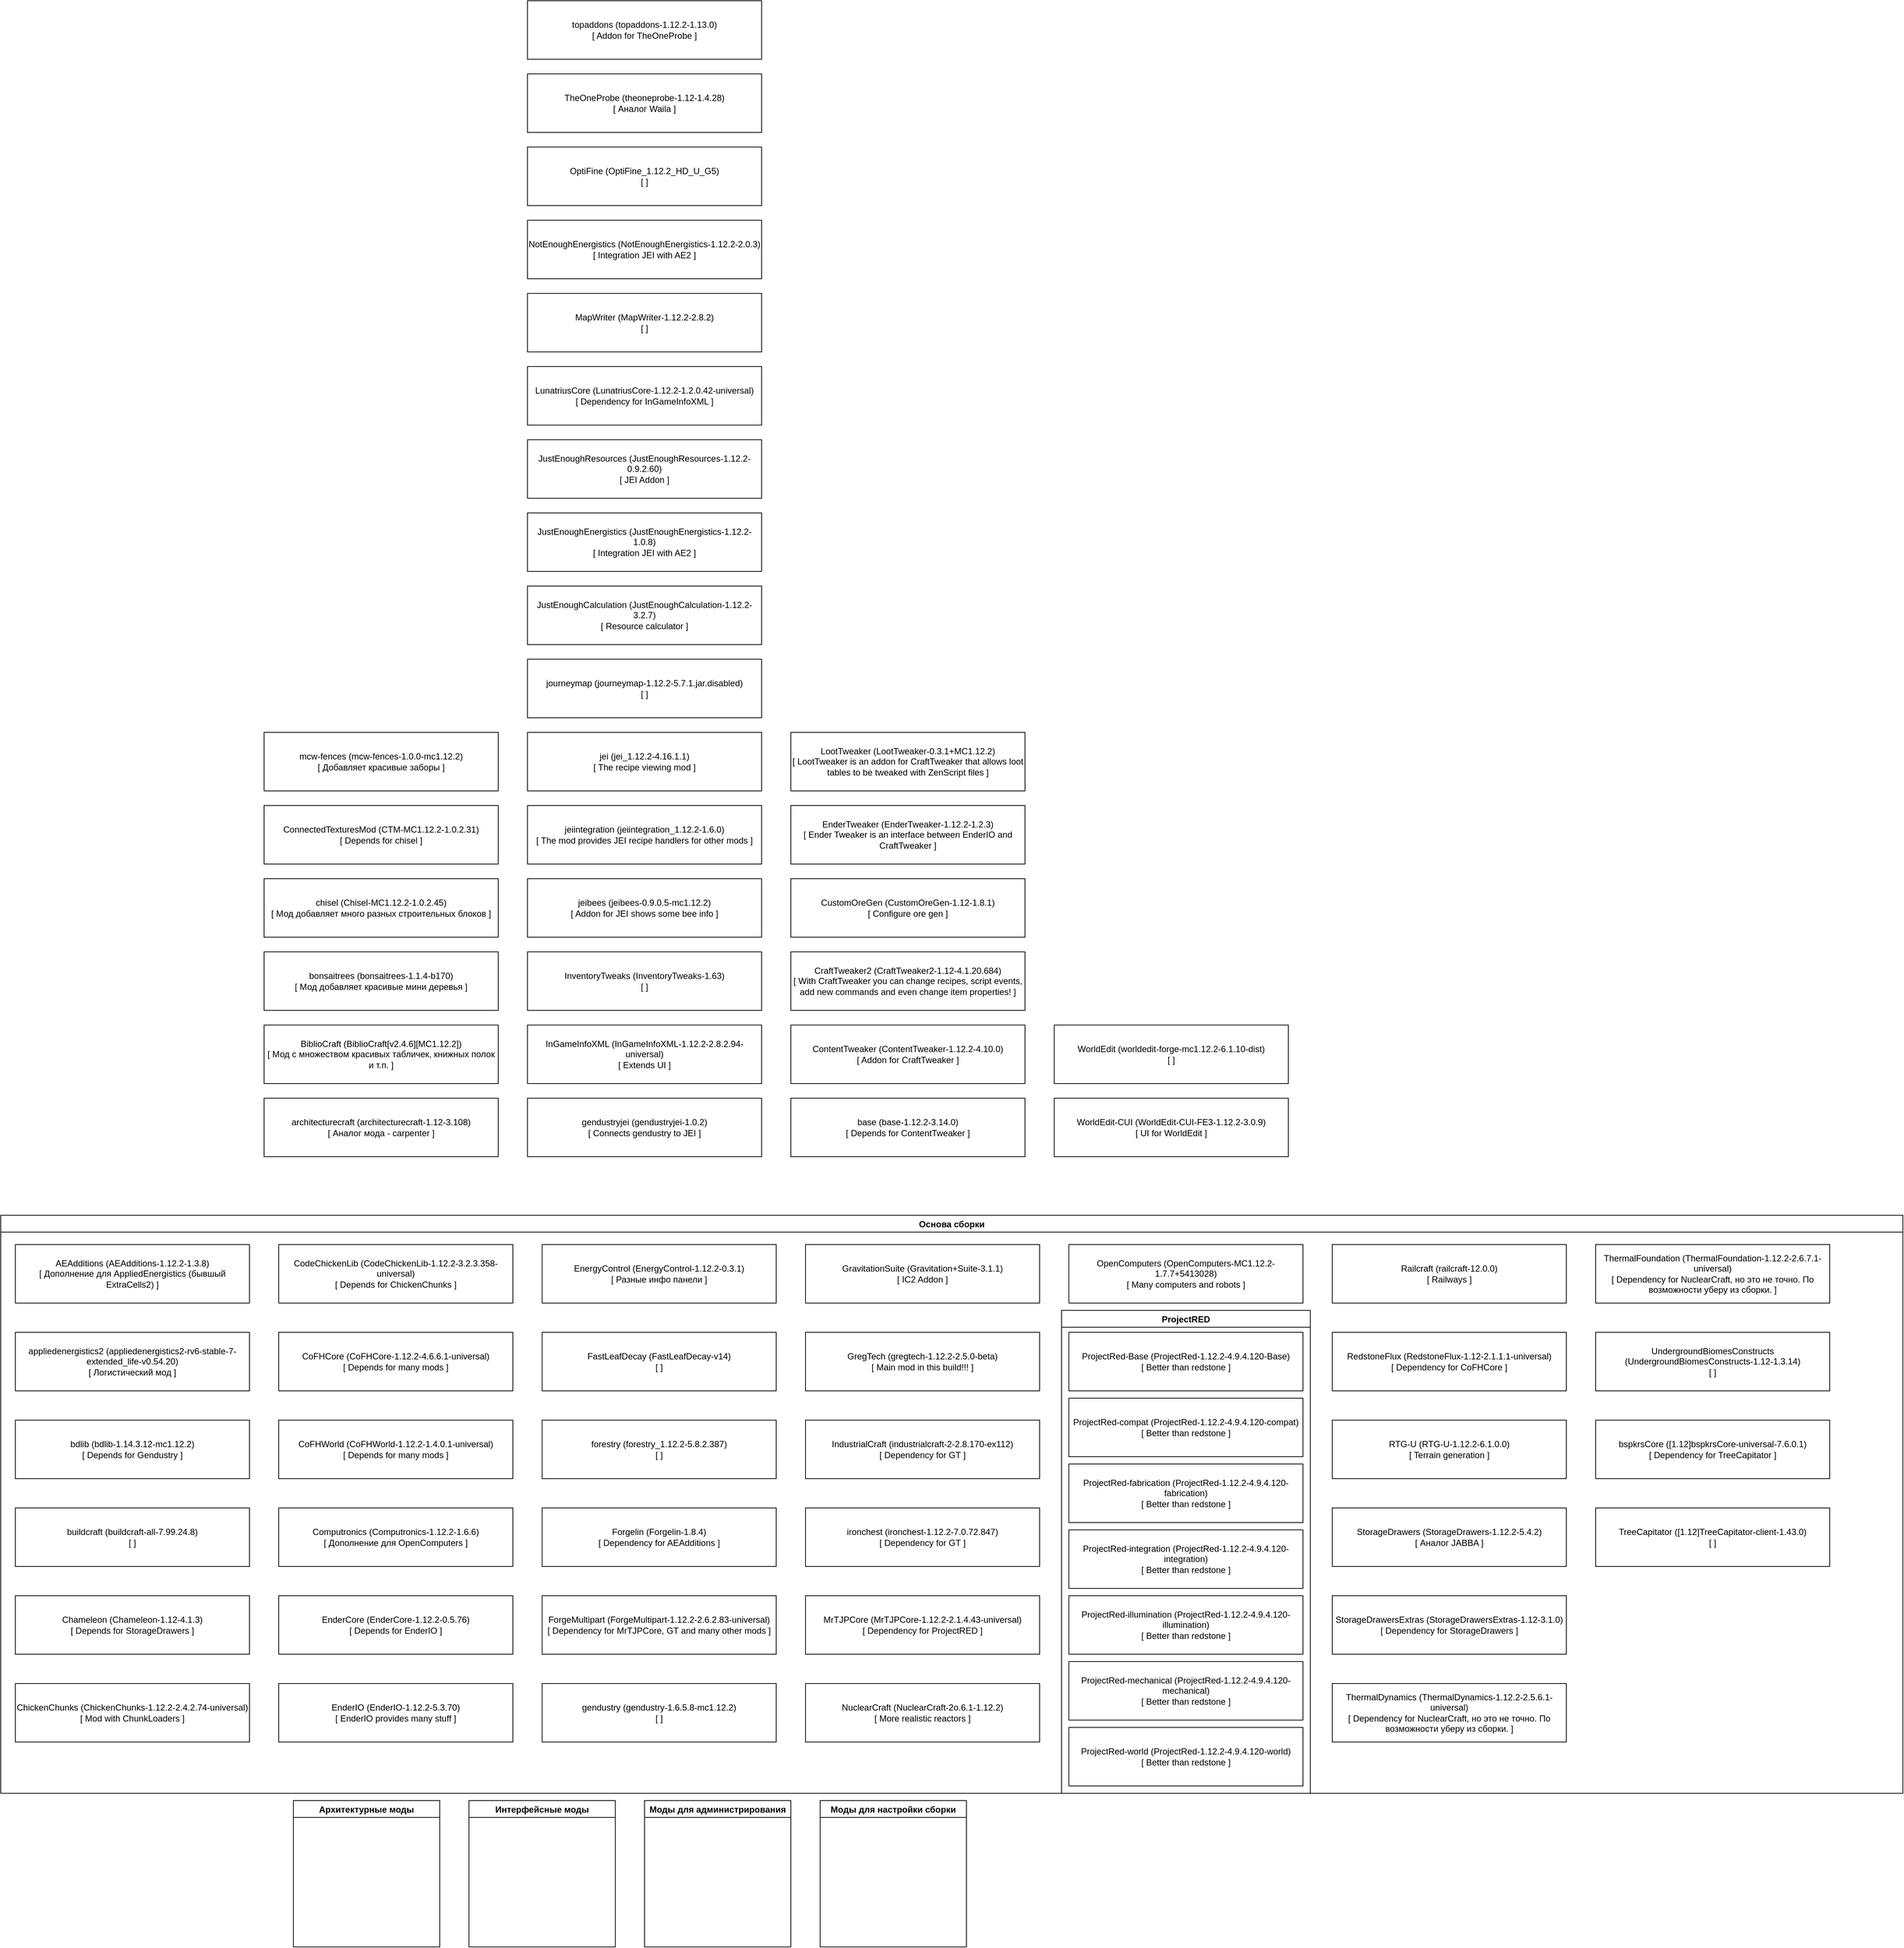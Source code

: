 <mxfile version="20.8.23" type="github">
  <diagram id="2ciV70RLaRKz-P8guRz6" name="Page-1">
    <mxGraphModel dx="2259" dy="3462" grid="1" gridSize="10" guides="1" tooltips="1" connect="1" arrows="1" fold="1" page="1" pageScale="1" pageWidth="850" pageHeight="1100" math="0" shadow="0">
      <root>
        <mxCell id="0" />
        <mxCell id="1" parent="0" />
        <UserObject label="architecturecraft (architecturecraft-1.12-3.108)&#xa;[ Аналог мода - carpenter ]" link="https://www.curseforge.com/minecraft/mc-mods/architecturecraft-tridev/files/4344128" tooltip="" id="architecturecraft">
          <mxCell style="rounded=0;whiteSpace=wrap;html=1;" parent="1" vertex="1">
            <mxGeometry x="400" y="-120" width="320" height="80" as="geometry" />
          </mxCell>
        </UserObject>
        <UserObject label="BiblioCraft (BiblioCraft[v2.4.6][MC1.12.2])&#xa;[ Мод с множеством красивых табличек, книжных полок и т.п. ]" link="https://www.curseforge.com/minecraft/mc-mods/bibliocraft/files/3647708" tooltip="" id="bibliocraft">
          <mxCell style="rounded=0;whiteSpace=wrap;html=1;" parent="1" vertex="1">
            <mxGeometry x="400" y="-220" width="320" height="80" as="geometry" />
          </mxCell>
        </UserObject>
        <UserObject label="bonsaitrees (bonsaitrees-1.1.4-b170)&#xa;[ Мод добавляет красивые мини деревья ]" link="https://www.curseforge.com/minecraft/mc-mods/bonsai-trees/files/2846217" tooltip="" id="bonsaitrees">
          <mxCell style="rounded=0;whiteSpace=wrap;html=1;" parent="1" vertex="1">
            <mxGeometry x="400" y="-320" width="320" height="80" as="geometry" />
          </mxCell>
        </UserObject>
        <UserObject label="chisel (Chisel-MC1.12.2-1.0.2.45)&#xa;[ Мод добавляет много разных строительных блоков ]" link="https://www.curseforge.com/minecraft/mc-mods/chisel/files/2915375" tooltip="" id="chisel">
          <mxCell style="rounded=0;whiteSpace=wrap;html=1;" parent="1" vertex="1">
            <mxGeometry x="400" y="-420" width="320" height="80" as="geometry" />
          </mxCell>
        </UserObject>
        <UserObject label="ConnectedTexturesMod (CTM-MC1.12.2-1.0.2.31)&#xa;[ Depends for chisel ]" link="https://www.curseforge.com/minecraft/mc-mods/ctm/files/2915363" tooltip="" id="ctm">
          <mxCell style="rounded=0;whiteSpace=wrap;html=1;" parent="1" vertex="1">
            <mxGeometry x="400" y="-520" width="320" height="80" as="geometry" />
          </mxCell>
        </UserObject>
        <UserObject label="mcw-bridges (mcw-bridges-1.0.6b-mc1.12.2)&#xa;[ Добавляет красивые мосты ]" link="https://www.curseforge.com/minecraft/mc-mods/macaws-bridges/files/3383460" tooltip="" id="macawbridges">
          <mxCell style="rounded=0;whiteSpace=wrap;html=1;" parent="1" vertex="1">
            <mxGeometry x="400" y="-620" width="320" height="80" as="geometry" />
          </mxCell>
        </UserObject>
        <UserObject label="mcw-fences (mcw-fences-1.0.0-mc1.12.2)&#xa;[ Добавляет красивые заборы ]" link="https://www.curseforge.com/minecraft/mc-mods/macaws-fences-and-walls/files/3231561" tooltip="" id="macawfences">
          <mxCell style="rounded=0;whiteSpace=wrap;html=1;" parent="1" vertex="1">
            <mxGeometry x="400" y="-620" width="320" height="80" as="geometry" />
          </mxCell>
        </UserObject>
        <UserObject label="gendustryjei (gendustryjei-1.0.2)&#xa;[ Connects gendustry to JEI ]" link="https://www.curseforge.com/minecraft/mc-mods/gendustry-jei-addon/files/2609434" tooltip="" id="gendustryjei">
          <mxCell style="rounded=0;whiteSpace=wrap;html=1;" parent="1" vertex="1">
            <mxGeometry x="760" y="-120" width="320" height="80" as="geometry" />
          </mxCell>
        </UserObject>
        <UserObject label="InGameInfoXML (InGameInfoXML-1.12.2-2.8.2.94-universal)&#xa;[ Extends UI ]" link="https://www.curseforge.com/minecraft/mc-mods/ingame-info-xml/files/2489566" tooltip="" id="ingameinfoxml">
          <mxCell style="rounded=0;whiteSpace=wrap;html=1;" parent="1" vertex="1">
            <mxGeometry x="760" y="-220" width="320" height="80" as="geometry" />
          </mxCell>
        </UserObject>
        <UserObject label="InventoryTweaks (InventoryTweaks-1.63)&#xa;[ ]" link="https://www.curseforge.com/minecraft/mc-mods/inventory-tweaks/files/2482481" tooltip="" id="invtweaks">
          <mxCell style="rounded=0;whiteSpace=wrap;html=1;" parent="1" vertex="1">
            <mxGeometry x="760" y="-320" width="320" height="80" as="geometry" />
          </mxCell>
        </UserObject>
        <UserObject label="jeibees (jeibees-0.9.0.5-mc1.12.2)&#xa;[ Addon for JEI shows some bee info ]" link="https://www.curseforge.com/minecraft/mc-mods/jei-bees/files/2490058" tooltip="" id="jeibees">
          <mxCell style="rounded=0;whiteSpace=wrap;html=1;" parent="1" vertex="1">
            <mxGeometry x="760" y="-420" width="320" height="80" as="geometry" />
          </mxCell>
        </UserObject>
        <UserObject label="jeiintegration (jeiintegration_1.12.2-1.6.0)&#xa;[ The mod provides JEI recipe handlers for other mods ]" link="https://www.curseforge.com/minecraft/mc-mods/jei-integration/files/2951731" tooltip="" id="jeiintegration">
          <mxCell style="rounded=0;whiteSpace=wrap;html=1;" parent="1" vertex="1">
            <mxGeometry x="760" y="-520" width="320" height="80" as="geometry" />
          </mxCell>
        </UserObject>
        <UserObject label="jei (jei_1.12.2-4.16.1.1)&#xa;[ The recipe viewing mod ]" link="https://www.curseforge.com/minecraft/mc-mods/jei/files/4364085" tooltip="" id="jei">
          <mxCell style="rounded=0;whiteSpace=wrap;html=1;" parent="1" vertex="1">
            <mxGeometry x="760" y="-620" width="320" height="80" as="geometry" />
          </mxCell>
        </UserObject>
        <UserObject label="journeymap (journeymap-1.12.2-5.7.1.jar.disabled)&#xa;[ ]" link="https://www.curseforge.com/minecraft/mc-mods/journeymap/files/2916002" tooltip="" id="journeymap">
          <mxCell style="rounded=0;whiteSpace=wrap;html=1;" parent="1" vertex="1">
            <mxGeometry x="760" y="-720" width="320" height="80" as="geometry" />
          </mxCell>
        </UserObject>
        <UserObject label="JustEnoughCalculation (JustEnoughCalculation-1.12.2-3.2.7)&#xa;[ Resource calculator ]" link="https://www.curseforge.com/minecraft/mc-mods/just-enough-calculation/files/3524685" tooltip="" id="jeicalc">
          <mxCell style="rounded=0;whiteSpace=wrap;html=1;" parent="1" vertex="1">
            <mxGeometry x="760" y="-820" width="320" height="80" as="geometry" />
          </mxCell>
        </UserObject>
        <UserObject label="JustEnoughEnergistics (JustEnoughEnergistics-1.12.2-1.0.8)&#xa;[ Integration JEI with AE2 ]" link="https://www.curseforge.com/minecraft/mc-mods/just-enough-energistics-jee/files/2783832" tooltip="" id="jee">
          <mxCell style="rounded=0;whiteSpace=wrap;html=1;" parent="1" vertex="1">
            <mxGeometry x="760" y="-920" width="320" height="80" as="geometry" />
          </mxCell>
        </UserObject>
        <UserObject label="JustEnoughResources (JustEnoughResources-1.12.2-0.9.2.60)&#xa;[ JEI Addon ]" link="https://www.curseforge.com/minecraft/mc-mods/just-enough-resources-jer/files/2728585" tooltip="" id="jer">
          <mxCell style="rounded=0;whiteSpace=wrap;html=1;" parent="1" vertex="1">
            <mxGeometry x="760" y="-1020" width="320" height="80" as="geometry" />
          </mxCell>
        </UserObject>
        <UserObject label="LunatriusCore (LunatriusCore-1.12.2-1.2.0.42-universal)&#xa;[ Dependency for InGameInfoXML ]" link="https://www.curseforge.com/minecraft/mc-mods/lunatriuscore/files/2489549" tooltip="" id="lunatriuscore">
          <mxCell style="rounded=0;whiteSpace=wrap;html=1;" parent="1" vertex="1">
            <mxGeometry x="760" y="-1120" width="320" height="80" as="geometry" />
          </mxCell>
        </UserObject>
        <UserObject label="MapWriter (MapWriter-1.12.2-2.8.2)&#xa;[ ]" link="https://www.curseforge.com/minecraft/mc-mods/mapwriter-2/files/2510933" tooltip="" id="mapwriter">
          <mxCell style="rounded=0;whiteSpace=wrap;html=1;" parent="1" vertex="1">
            <mxGeometry x="760" y="-1220" width="320" height="80" as="geometry" />
          </mxCell>
        </UserObject>
        <UserObject label="NotEnoughEnergistics (NotEnoughEnergistics-1.12.2-2.0.3)&#xa;[ Integration JEI with AE2 ]" link="https://www.curseforge.com/minecraft/mc-mods/not-enough-energistics/files/4382001" tooltip="" id="nee">
          <mxCell style="rounded=0;whiteSpace=wrap;html=1;" parent="1" vertex="1">
            <mxGeometry x="760" y="-1320" width="320" height="80" as="geometry" />
          </mxCell>
        </UserObject>
        <UserObject label="OptiFine (OptiFine_1.12.2_HD_U_G5)&#xa;[ ]" link="https://optifine.net/downloads" tooltip="" id="optifine">
          <mxCell style="rounded=0;whiteSpace=wrap;html=1;" parent="1" vertex="1">
            <mxGeometry x="760" y="-1420" width="320" height="80" as="geometry" />
          </mxCell>
        </UserObject>
        <UserObject label="TheOneProbe (theoneprobe-1.12-1.4.28)&#xa;[ Аналог Waila ]" link="https://www.curseforge.com/minecraft/mc-mods/the-one-probe/files/2667280" tooltip="" id="theoneprobe">
          <mxCell style="rounded=0;whiteSpace=wrap;html=1;" parent="1" vertex="1">
            <mxGeometry x="760" y="-1520" width="320" height="80" as="geometry" />
          </mxCell>
        </UserObject>
        <UserObject label="topaddons (topaddons-1.12.2-1.13.0)&#xa;[ Addon for TheOneProbe ]" link="https://www.curseforge.com/minecraft/mc-mods/top-addons/files/2887479" tooltip="" id="topaddons">
          <mxCell style="rounded=0;whiteSpace=wrap;html=1;" parent="1" vertex="1">
            <mxGeometry x="760" y="-1620" width="320" height="80" as="geometry" />
          </mxCell>
        </UserObject>
        <UserObject label="base (base-1.12.2-3.14.0)&#xa;[ Depends for ContentTweaker ]" link="https://www.curseforge.com/minecraft/mc-mods/base/files/3440963" id="base">
          <mxCell style="rounded=0;whiteSpace=wrap;html=1;" parent="1" vertex="1">
            <mxGeometry x="1120" y="-120" width="320" height="80" as="geometry" />
          </mxCell>
        </UserObject>
        <UserObject label="ContentTweaker (ContentTweaker-1.12.2-4.10.0)&#xa;[ Addon for CraftTweaker ]" link="https://www.curseforge.com/minecraft/mc-mods/contenttweaker/files/3331364" id="contenttweaker">
          <mxCell style="rounded=0;whiteSpace=wrap;html=1;" parent="1" vertex="1">
            <mxGeometry x="1120" y="-220" width="320" height="80" as="geometry" />
          </mxCell>
        </UserObject>
        <UserObject label="CraftTweaker2 (CraftTweaker2-1.12-4.1.20.684)&#xa;[ With CraftTweaker you can change recipes, script events, add new commands and even change item properties! ]" link="https://www.curseforge.com/minecraft/mc-mods/crafttweaker/files/4379998" id="crafttweaker">
          <mxCell style="rounded=0;whiteSpace=wrap;html=1;" parent="1" vertex="1">
            <mxGeometry x="1120" y="-320" width="320" height="80" as="geometry" />
          </mxCell>
        </UserObject>
        <UserObject label="CustomOreGen (CustomOreGen-1.12-1.8.1)&#xa;[ Configure ore gen ]" link="https://www.curseforge.com/minecraft/mc-mods/customoregen/files/2568549" id="customoregen">
          <mxCell style="rounded=0;whiteSpace=wrap;html=1;" parent="1" vertex="1">
            <mxGeometry x="1120" y="-420" width="320" height="80" as="geometry" />
          </mxCell>
        </UserObject>
        <UserObject label="EnderTweaker (EnderTweaker-1.12.2-1.2.3)&#xa;[ Ender Tweaker is an interface between EnderIO and CraftTweaker ]" link="https://www.curseforge.com/minecraft/mc-mods/endertweaker/files/3474382" id="endertweaker">
          <mxCell style="rounded=0;whiteSpace=wrap;html=1;" parent="1" vertex="1">
            <mxGeometry x="1120" y="-520" width="320" height="80" as="geometry" />
          </mxCell>
        </UserObject>
        <UserObject label="LootTweaker (LootTweaker-0.3.1+MC1.12.2)&#xa;[ LootTweaker is an addon for CraftTweaker that allows loot tables to be tweaked with ZenScript files ]" link="https://www.curseforge.com/minecraft/mc-mods/loottweaker/files/3507866" id="loottweaker">
          <mxCell style="rounded=0;whiteSpace=wrap;html=1;" parent="1" vertex="1">
            <mxGeometry x="1120" y="-620" width="320" height="80" as="geometry" />
          </mxCell>
        </UserObject>
        <UserObject label="WorldEdit-CUI (WorldEdit-CUI-FE3-1.12.2-3.0.9)&#xa;[ UI for WorldEdit ]" link="https://www.curseforge.com/minecraft/mc-mods/worldeditcui-forge-edition-3/files/3191629" id="wecui">
          <mxCell style="rounded=0;whiteSpace=wrap;html=1;" parent="1" vertex="1">
            <mxGeometry x="1480" y="-120" width="320" height="80" as="geometry" />
          </mxCell>
        </UserObject>
        <UserObject label="WorldEdit (worldedit-forge-mc1.12.2-6.1.10-dist)&#xa;[ ]" link="https://www.curseforge.com/minecraft/mc-mods/worldedit/files/2655056" id="we">
          <mxCell style="rounded=0;whiteSpace=wrap;html=1;" parent="1" vertex="1">
            <mxGeometry x="1480" y="-220" width="320" height="80" as="geometry" />
          </mxCell>
        </UserObject>
        <mxCell id="group_main" value="Основа сборки" style="swimlane;" parent="1" vertex="1">
          <mxGeometry x="40" y="40" width="2600" height="790" as="geometry" />
        </mxCell>
        <UserObject label="AEAdditions (AEAdditions-1.12.2-1.3.8)&lt;br&gt;[ Дополнение для AppliedEnergistics (бывшый ExtraCells2) ]" link="https://www.curseforge.com/minecraft/mc-mods/ae-additions-extra-cells-2-fork/files/3814371" id="aeadditions">
          <mxCell style="rounded=0;whiteSpace=wrap;html=1;" parent="group_main" vertex="1">
            <mxGeometry x="20" y="40" width="320" height="80" as="geometry" />
          </mxCell>
        </UserObject>
        <UserObject label="appliedenergistics2 (appliedenergistics2-rv6-stable-7-extended_life-v0.54.20)&#xa;[ Логистический мод ]" link="https://www.curseforge.com/minecraft/mc-mods/ae2-extended-life/files/4370127" id="ae2">
          <mxCell style="rounded=0;whiteSpace=wrap;html=1;" parent="group_main" vertex="1">
            <mxGeometry x="20" y="160" width="320" height="80" as="geometry" />
          </mxCell>
        </UserObject>
        <UserObject label="bdlib (bdlib-1.14.3.12-mc1.12.2) &#xa;[ Depends for Gendustry ]" link="https://www.curseforge.com/minecraft/mc-mods/bdlib/files/2518031" id="bdlib">
          <mxCell style="rounded=0;whiteSpace=wrap;html=1;" parent="group_main" vertex="1">
            <mxGeometry x="20" y="280" width="320" height="80" as="geometry" />
          </mxCell>
        </UserObject>
        <UserObject label="buildcraft (buildcraft-all-7.99.24.8)&#xa;[ ]" link="https://www.curseforge.com/minecraft/mc-mods/buildcraft/files/3204475" id="bc">
          <mxCell style="rounded=0;whiteSpace=wrap;html=1;" parent="group_main" vertex="1">
            <mxGeometry x="20" y="400" width="320" height="80" as="geometry" />
          </mxCell>
        </UserObject>
        <UserObject label="Chameleon (Chameleon-1.12-4.1.3)&#xa;[ Depends for StorageDrawers ]" link="https://www.curseforge.com/minecraft/mc-mods/chameleon/files/2450900" id="chameleon">
          <mxCell style="rounded=0;whiteSpace=wrap;html=1;" parent="group_main" vertex="1">
            <mxGeometry x="20" y="520" width="320" height="80" as="geometry" />
          </mxCell>
        </UserObject>
        <UserObject label="ChickenChunks (ChickenChunks-1.12.2-2.4.2.74-universal)&#xa;[ Mod with ChunkLoaders ]" link="https://www.curseforge.com/minecraft/mc-mods/chicken-chunks-1-8/files/2755785" id="chickenchunks">
          <mxCell style="rounded=0;whiteSpace=wrap;html=1;" parent="group_main" vertex="1">
            <mxGeometry x="20" y="640" width="320" height="80" as="geometry" />
          </mxCell>
        </UserObject>
        <UserObject label="CodeChickenLib (CodeChickenLib-1.12.2-3.2.3.358-universal)&#xa;[ Depends for ChickenChunks ]" link="https://www.curseforge.com/minecraft/mc-mods/codechicken-lib-1-8/files/2779848" id="codechickenlib">
          <mxCell style="rounded=0;whiteSpace=wrap;html=1;" parent="group_main" vertex="1">
            <mxGeometry x="380" y="40" width="320" height="80" as="geometry" />
          </mxCell>
        </UserObject>
        <UserObject label="CoFHCore (CoFHCore-1.12.2-4.6.6.1-universal)&#xa;[ Depends for many mods ]" link="https://www.curseforge.com/minecraft/mc-mods/cofh-core/files/2920433" id="cofhcore">
          <mxCell style="rounded=0;whiteSpace=wrap;html=1;" parent="group_main" vertex="1">
            <mxGeometry x="380" y="160" width="320" height="80" as="geometry" />
          </mxCell>
        </UserObject>
        <UserObject label="CoFHWorld (CoFHWorld-1.12.2-1.4.0.1-universal)&#xa;[ Depends for many mods ]" link="https://www.curseforge.com/minecraft/mc-mods/cofh-world/files/2920434" id="cofhworld">
          <mxCell style="rounded=0;whiteSpace=wrap;html=1;" parent="group_main" vertex="1">
            <mxGeometry x="380" y="280" width="320" height="80" as="geometry" />
          </mxCell>
        </UserObject>
        <UserObject label="Computronics (Computronics-1.12.2-1.6.6)&#xa;[ Дополнение для OpenComputers ]" link="https://wiki.vexatos.com/wiki:computronics" id="computronics">
          <mxCell style="rounded=0;whiteSpace=wrap;html=1;" parent="group_main" vertex="1">
            <mxGeometry x="380" y="400" width="320" height="80" as="geometry" />
          </mxCell>
        </UserObject>
        <UserObject label="EnderCore (EnderCore-1.12.2-0.5.76)&#xa;[ Depends for EnderIO ]" link="https://www.curseforge.com/minecraft/mc-mods/endercore/files/2972849" id="endercore">
          <mxCell style="rounded=0;whiteSpace=wrap;html=1;" parent="group_main" vertex="1">
            <mxGeometry x="380" y="520" width="320" height="80" as="geometry" />
          </mxCell>
        </UserObject>
        <UserObject label="EnderIO (EnderIO-1.12.2-5.3.70)&#xa;[ EnderIO provides many stuff ]" link="https://www.curseforge.com/minecraft/mc-mods/ender-io/files/3328811" id="enderio">
          <mxCell style="rounded=0;whiteSpace=wrap;html=1;" parent="group_main" vertex="1">
            <mxGeometry x="380" y="640" width="320" height="80" as="geometry" />
          </mxCell>
        </UserObject>
        <UserObject label="EnergyControl (EnergyControl-1.12.2-0.3.1)&#xa;[ Разные инфо панели ]" link="https://www.curseforge.com/minecraft/mc-mods/energy-control/files/3829524" id="energycontrol">
          <mxCell style="rounded=0;whiteSpace=wrap;html=1;" parent="group_main" vertex="1">
            <mxGeometry x="740" y="40" width="320" height="80" as="geometry" />
          </mxCell>
        </UserObject>
        <UserObject label="FastLeafDecay (FastLeafDecay-v14)&#xa;[ ]" link="https://www.curseforge.com/minecraft/mc-mods/fast-leaf-decay/files/2463272" id="fastleafdecay">
          <mxCell style="rounded=0;whiteSpace=wrap;html=1;" parent="group_main" vertex="1">
            <mxGeometry x="740" y="160" width="320" height="80" as="geometry" />
          </mxCell>
        </UserObject>
        <UserObject label="forestry (forestry_1.12.2-5.8.2.387)&#xa;[ ]" link="https://www.curseforge.com/minecraft/mc-mods/forestry/files/2684780" id="forestry">
          <mxCell style="rounded=0;whiteSpace=wrap;html=1;" parent="group_main" vertex="1">
            <mxGeometry x="740" y="280" width="320" height="80" as="geometry" />
          </mxCell>
        </UserObject>
        <UserObject label="Forgelin (Forgelin-1.8.4)&#xa;[ Dependency for AEAdditions ]" link="https://www.curseforge.com/minecraft/mc-mods/shadowfacts-forgelin/files/2785465" id="forgelin">
          <mxCell style="rounded=0;whiteSpace=wrap;html=1;" parent="group_main" vertex="1">
            <mxGeometry x="740" y="400" width="320" height="80" as="geometry" />
          </mxCell>
        </UserObject>
        <UserObject label="ForgeMultipart (ForgeMultipart-1.12.2-2.6.2.83-universal)&#xa;[ Dependency for MrTJPCore, GT and many other mods ]" link="https://www.curseforge.com/minecraft/mc-mods/cb-multipart/files/3601708" id="forgemultipart">
          <mxCell style="rounded=0;whiteSpace=wrap;html=1;" parent="group_main" vertex="1">
            <mxGeometry x="740" y="520" width="320" height="80" as="geometry" />
          </mxCell>
        </UserObject>
        <UserObject label="gendustry (gendustry-1.6.5.8-mc1.12.2)&#xa;[ ]" link="https://www.curseforge.com/minecraft/mc-mods/gendustry/files/2516215" id="gendustry">
          <mxCell style="rounded=0;whiteSpace=wrap;html=1;" parent="group_main" vertex="1">
            <mxGeometry x="740" y="640" width="320" height="80" as="geometry" />
          </mxCell>
        </UserObject>
        <UserObject label="GravitationSuite (Gravitation+Suite-3.1.1)&#xa;[ IC2 Addon ]" link="https://www.curseforge.com/minecraft/mc-mods/gravitation-suite/files/2347738" id="gravisuite">
          <mxCell style="rounded=0;whiteSpace=wrap;html=1;" parent="group_main" vertex="1">
            <mxGeometry x="1100" y="40" width="320" height="80" as="geometry" />
          </mxCell>
        </UserObject>
        <UserObject label="GregTech (gregtech-1.12.2-2.5.0-beta)&#xa;[ Main mod in this build!!! ]" link="https://www.curseforge.com/minecraft/mc-mods/gregtech-ce-unofficial/files/4325257" id="gt">
          <mxCell style="rounded=0;whiteSpace=wrap;html=1;" parent="group_main" vertex="1">
            <mxGeometry x="1100" y="160" width="320" height="80" as="geometry" />
          </mxCell>
        </UserObject>
        <UserObject label="IndustrialCraft (industrialcraft-2-2.8.170-ex112)&#xa;[ Dependency for GT ]" link="https://www.curseforge.com/minecraft/mc-mods/industrial-craft/files/2746892" id="ic2">
          <mxCell style="rounded=0;whiteSpace=wrap;html=1;" parent="group_main" vertex="1">
            <mxGeometry x="1100" y="280" width="320" height="80" as="geometry" />
          </mxCell>
        </UserObject>
        <UserObject label="ironchest (ironchest-1.12.2-7.0.72.847)&#xa;[ Dependency for GT ]" link="https://www.curseforge.com/minecraft/mc-mods/iron-chests/files/2747935" id="ironchest">
          <mxCell style="rounded=0;whiteSpace=wrap;html=1;" parent="group_main" vertex="1">
            <mxGeometry x="1100" y="400" width="320" height="80" as="geometry" />
          </mxCell>
        </UserObject>
        <UserObject label="MrTJPCore (MrTJPCore-1.12.2-2.1.4.43-universal)&#xa;[ Dependency for ProjectRED ]" link="https://www.curseforge.com/minecraft/mc-mods/mrtjpcore/files/2735197" id="mrtjpcore">
          <mxCell style="rounded=0;whiteSpace=wrap;html=1;" parent="group_main" vertex="1">
            <mxGeometry x="1100" y="520" width="320" height="80" as="geometry" />
          </mxCell>
        </UserObject>
        <UserObject label="NuclearCraft (NuclearCraft-2o.6.1-1.12.2)&#xa;[ More realistic reactors ]" link="https://www.curseforge.com/minecraft/mc-mods/nuclearcraft-overhauled/files/3783982" id="nuclearcraft">
          <mxCell style="rounded=0;whiteSpace=wrap;html=1;" parent="group_main" vertex="1">
            <mxGeometry x="1100" y="640" width="320" height="80" as="geometry" />
          </mxCell>
        </UserObject>
        <UserObject label="OpenComputers (OpenComputers-MC1.12.2-1.7.7+5413028)&#xa;[ Many computers and robots ]" link="https://www.curseforge.com/minecraft/mc-mods/opencomputers/files/3966135" id="opencomputers">
          <mxCell style="rounded=0;whiteSpace=wrap;html=1;" parent="group_main" vertex="1">
            <mxGeometry x="1460" y="40" width="320" height="80" as="geometry" />
          </mxCell>
        </UserObject>
        <mxCell id="u6ard_GeCkkHx1l0nHM8-1" value="ProjectRED" style="swimlane;startSize=23;" vertex="1" parent="group_main">
          <mxGeometry x="1450" y="130" width="340" height="660" as="geometry" />
        </mxCell>
        <UserObject label="ProjectRed-Base (ProjectRed-1.12.2-4.9.4.120-Base)&#xa;[ Better than redstone ]" link="https://www.curseforge.com/minecraft/mc-mods/project-red-core/files/2745545" id="projredbase">
          <mxCell style="rounded=0;whiteSpace=wrap;html=1;" parent="u6ard_GeCkkHx1l0nHM8-1" vertex="1">
            <mxGeometry x="10" y="30" width="320" height="80" as="geometry" />
          </mxCell>
        </UserObject>
        <UserObject label="ProjectRed-compat (ProjectRed-1.12.2-4.9.4.120-compat)&#xa;[ Better than redstone ]" link="https://www.curseforge.com/minecraft/mc-mods/project-red-compat/files/2745546" id="projredcompat">
          <mxCell style="rounded=0;whiteSpace=wrap;html=1;" parent="u6ard_GeCkkHx1l0nHM8-1" vertex="1">
            <mxGeometry x="10" y="120" width="320" height="80" as="geometry" />
          </mxCell>
        </UserObject>
        <UserObject label="ProjectRed-fabrication (ProjectRed-1.12.2-4.9.4.120-fabrication)&#xa;[ Better than redstone ]" link="https://www.curseforge.com/minecraft/mc-mods/project-red-fabrication/files/2745547" id="projredfabrication">
          <mxCell style="rounded=0;whiteSpace=wrap;html=1;" parent="u6ard_GeCkkHx1l0nHM8-1" vertex="1">
            <mxGeometry x="10" y="210" width="320" height="80" as="geometry" />
          </mxCell>
        </UserObject>
        <UserObject label="ProjectRed-integration (ProjectRed-1.12.2-4.9.4.120-integration)&#xa;[ Better than redstone ]" link="https://www.curseforge.com/minecraft/mc-mods/project-red-integration/files/2745548" id="projredintegration">
          <mxCell style="rounded=0;whiteSpace=wrap;html=1;" parent="u6ard_GeCkkHx1l0nHM8-1" vertex="1">
            <mxGeometry x="10" y="300" width="320" height="80" as="geometry" />
          </mxCell>
        </UserObject>
        <UserObject label="ProjectRed-illumination (ProjectRed-1.12.2-4.9.4.120-illumination)&#xa;[ Better than redstone ]" link="https://www.curseforge.com/minecraft/mc-mods/project-red-illumination/files/2745549" id="projredillumination">
          <mxCell style="rounded=0;whiteSpace=wrap;html=1;" parent="u6ard_GeCkkHx1l0nHM8-1" vertex="1">
            <mxGeometry x="10" y="390" width="320" height="80" as="geometry" />
          </mxCell>
        </UserObject>
        <UserObject label="ProjectRed-mechanical (ProjectRed-1.12.2-4.9.4.120-mechanical)&#xa;[ Better than redstone ]" link="https://www.curseforge.com/minecraft/mc-mods/project-red-expansion/files/2745550" id="projredmechanical">
          <mxCell style="rounded=0;whiteSpace=wrap;html=1;" parent="u6ard_GeCkkHx1l0nHM8-1" vertex="1">
            <mxGeometry x="10" y="480" width="320" height="80" as="geometry" />
          </mxCell>
        </UserObject>
        <UserObject label="ProjectRed-world (ProjectRed-1.12.2-4.9.4.120-world)&#xa;[ Better than redstone ]" link="https://www.curseforge.com/minecraft/mc-mods/project-red-exploration/files/2745551" id="projredworld">
          <mxCell style="rounded=0;whiteSpace=wrap;html=1;" parent="u6ard_GeCkkHx1l0nHM8-1" vertex="1">
            <mxGeometry x="10" y="570" width="320" height="80" as="geometry" />
          </mxCell>
        </UserObject>
        <UserObject label="Railcraft (railcraft-12.0.0)&#xa;[ Railways ]" link="https://www.curseforge.com/minecraft/mc-mods/railcraft/files/2687757" id="railcraft">
          <mxCell style="rounded=0;whiteSpace=wrap;html=1;" parent="group_main" vertex="1">
            <mxGeometry x="1820" y="40" width="320" height="80" as="geometry" />
          </mxCell>
        </UserObject>
        <UserObject label="RedstoneFlux (RedstoneFlux-1.12-2.1.1.1-universal)&#xa;[ Dependency for CoFHCore ]" link="https://www.curseforge.com/minecraft/mc-mods/redstone-flux/files/2920436" id="redstoneflux">
          <mxCell style="rounded=0;whiteSpace=wrap;html=1;" parent="group_main" vertex="1">
            <mxGeometry x="1820" y="160" width="320" height="80" as="geometry" />
          </mxCell>
        </UserObject>
        <UserObject label="RTG-U (RTG-U-1.12.2-6.1.0.0)&#xa;[ Terrain generation ]" link="https://www.curseforge.com/minecraft/mc-mods/realistic-terrain-generation-unofficial/files/4394908" id="rtg">
          <mxCell style="rounded=0;whiteSpace=wrap;html=1;" parent="group_main" vertex="1">
            <mxGeometry x="1820" y="280" width="320" height="80" as="geometry" />
          </mxCell>
        </UserObject>
        <UserObject label="StorageDrawers (StorageDrawers-1.12.2-5.4.2)&#xa;[ Аналог JABBA ]" link="https://www.curseforge.com/minecraft/mc-mods/storage-drawers/files/2952606" id="storagedrawers">
          <mxCell style="rounded=0;whiteSpace=wrap;html=1;" parent="group_main" vertex="1">
            <mxGeometry x="1820" y="400" width="320" height="80" as="geometry" />
          </mxCell>
        </UserObject>
        <UserObject label="StorageDrawersExtras (StorageDrawersExtras-1.12-3.1.0)&#xa;[ Dependency for StorageDrawers ]" link="https://www.curseforge.com/minecraft/mc-mods/storage-drawers-extras/files/2443623" id="storagedrawersextras">
          <mxCell style="rounded=0;whiteSpace=wrap;html=1;" parent="group_main" vertex="1">
            <mxGeometry x="1820" y="520" width="320" height="80" as="geometry" />
          </mxCell>
        </UserObject>
        <UserObject label="ThermalDynamics (ThermalDynamics-1.12.2-2.5.6.1-universal)&#xa;[ Dependency for NuclearCraft, но это не точно. По возможности уберу из сборки. ]" link="https://www.curseforge.com/minecraft/mc-mods/thermal-dynamics/files/2920505" id="thermaldynamics">
          <mxCell style="rounded=0;whiteSpace=wrap;html=1;" parent="group_main" vertex="1">
            <mxGeometry x="1820" y="640" width="320" height="80" as="geometry" />
          </mxCell>
        </UserObject>
        <UserObject label="ThermalFoundation (ThermalFoundation-1.12.2-2.6.7.1-universal)&#xa;[ Dependency for NuclearCraft, но это не точно. По возможности уберу из сборки. ]" link="https://www.curseforge.com/minecraft/mc-mods/thermal-foundation/files/2926428" id="thermalfoundation">
          <mxCell style="rounded=0;whiteSpace=wrap;html=1;" parent="group_main" vertex="1">
            <mxGeometry x="2180" y="40" width="320" height="80" as="geometry" />
          </mxCell>
        </UserObject>
        <UserObject label="UndergroundBiomesConstructs (UndergroundBiomesConstructs-1.12-1.3.14)&#xa;[ ]" link="https://www.curseforge.com/minecraft/mc-mods/underground-biomes/files/3832678" id="ubc">
          <mxCell style="rounded=0;whiteSpace=wrap;html=1;" parent="group_main" vertex="1">
            <mxGeometry x="2180" y="160" width="320" height="80" as="geometry" />
          </mxCell>
        </UserObject>
        <UserObject label="bspkrsCore ([1.12]bspkrsCore-universal-7.6.0.1)&#xa;[ Dependency for TreeCapitator ]" link="https://www.curseforge.com/minecraft/mc-mods/bspkrscore-updated/files" id="bspkrscore">
          <mxCell style="rounded=0;whiteSpace=wrap;html=1;" parent="group_main" vertex="1">
            <mxGeometry x="2180" y="280" width="320" height="80" as="geometry" />
          </mxCell>
        </UserObject>
        <UserObject label="TreeCapitator ([1.12]TreeCapitator-client-1.43.0)&#xa;[ ]" link="https://www.curseforge.com/minecraft/mc-mods/treecapitator-updated/files/2722878" id="treecapitator">
          <mxCell style="rounded=0;whiteSpace=wrap;html=1;" parent="group_main" vertex="1">
            <mxGeometry x="2180" y="400" width="320" height="80" as="geometry" />
          </mxCell>
        </UserObject>
        <mxCell id="group_architect" value="Архитектурные моды" style="swimlane;" parent="1" vertex="1">
          <mxGeometry x="440" y="840" width="200" height="200" as="geometry" />
        </mxCell>
        <mxCell id="group_interface" value="Интерфейсные моды" style="swimlane;" parent="1" vertex="1">
          <mxGeometry x="680" y="840" width="200" height="200" as="geometry" />
        </mxCell>
        <mxCell id="group_admin" value="Моды для администрирования" style="swimlane;" parent="1" vertex="1">
          <mxGeometry x="920" y="840" width="200" height="200" as="geometry" />
        </mxCell>
        <mxCell id="group_dev" value="Моды для настройки сборки" style="swimlane;" parent="1" vertex="1">
          <mxGeometry x="1160" y="840" width="200" height="200" as="geometry" />
        </mxCell>
      </root>
    </mxGraphModel>
  </diagram>
</mxfile>
